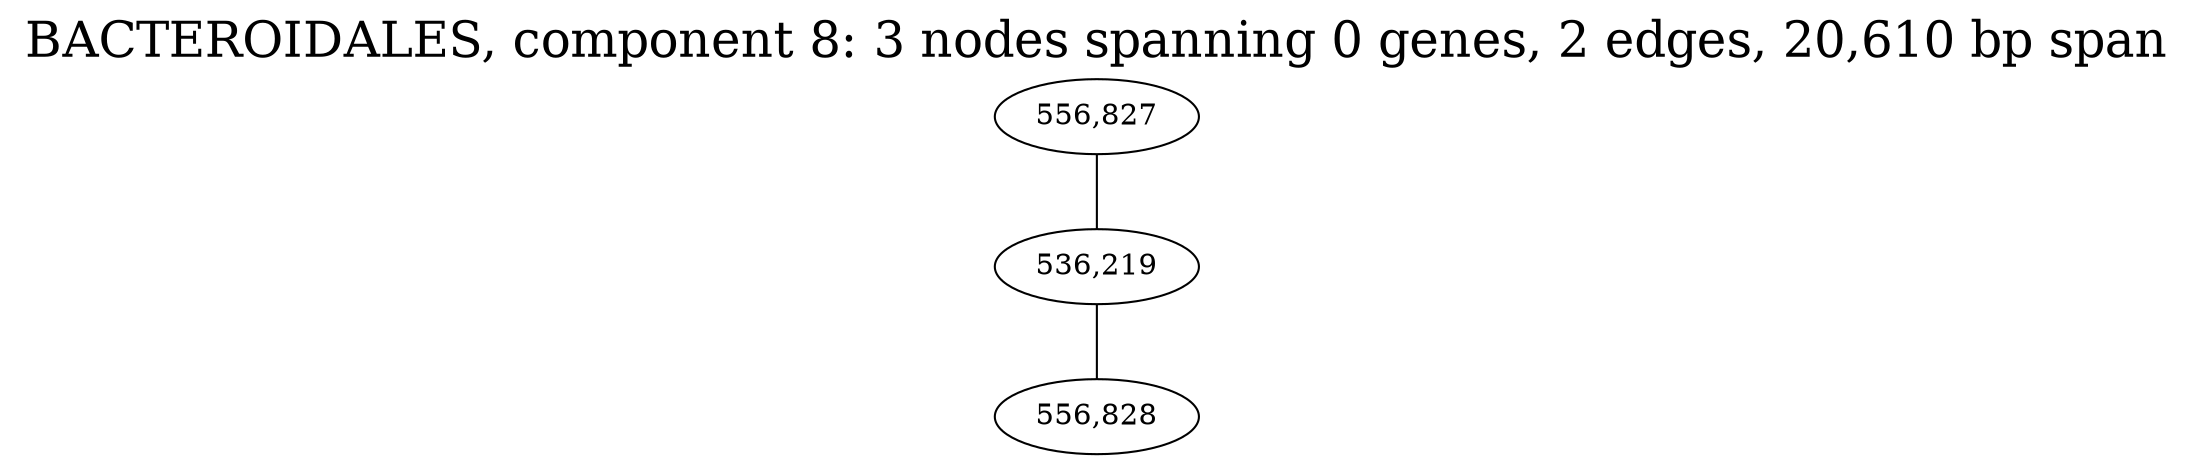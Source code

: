 graph BACTEROIDALES_cc8 {
	overlap="prism50";
	outputorder="edgesfirst";
	node [style="filled"];
	label="BACTEROIDALES, component 8: 3 nodes spanning 0 genes, 2 edges, 20,610 bp span";
	labelloc="t";
	fontsize=24;
	"536,219" [fillcolor="#ffffff", fontcolor="#000000"];
	"556,827" [fillcolor="#ffffff", fontcolor="#000000"];
	"556,828" [fillcolor="#ffffff", fontcolor="#000000"];
	"556,827" -- "536,219";
	"536,219" -- "556,828";
}
